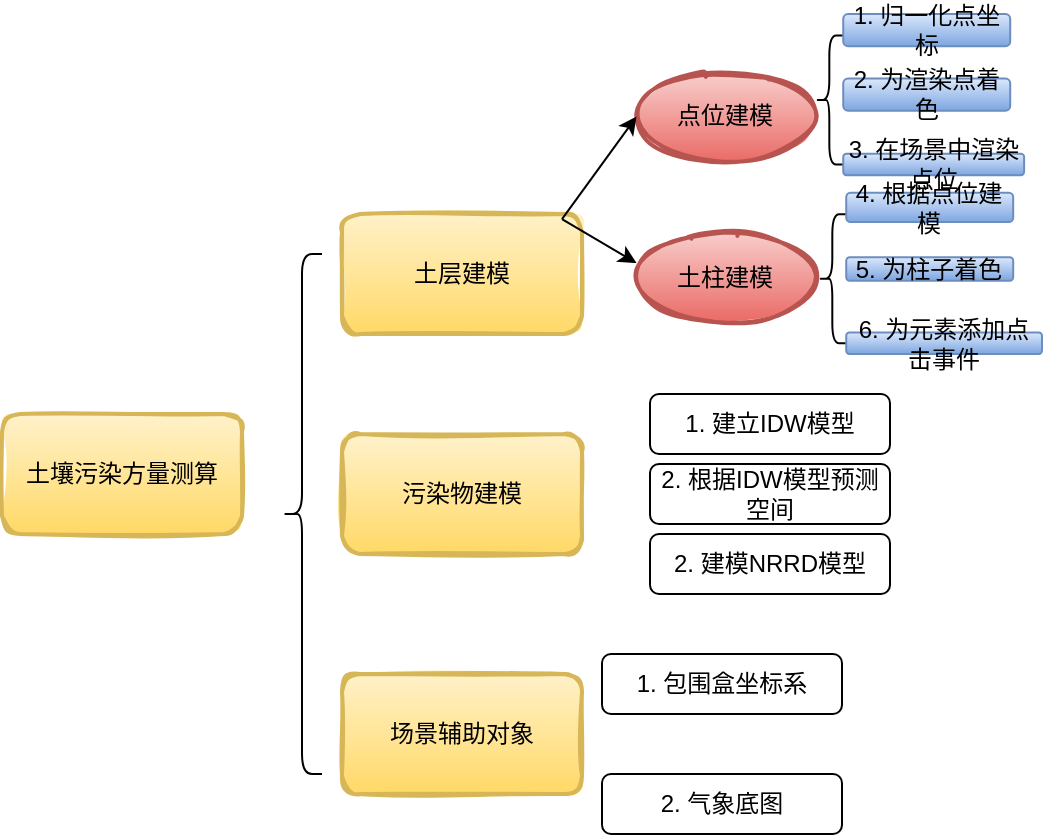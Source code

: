 <mxfile version="24.2.5" type="github">
  <diagram name="Page-1" id="5iRd3wNAO4fvE3GXSceW">
    <mxGraphModel dx="719" dy="1547" grid="1" gridSize="10" guides="1" tooltips="1" connect="1" arrows="1" fold="1" page="1" pageScale="1" pageWidth="827" pageHeight="1169" math="0" shadow="0">
      <root>
        <mxCell id="0" />
        <mxCell id="1" parent="0" />
        <mxCell id="J_zkYC6uNXPhQ48sha47-3" value="土壤污染方量测算" style="rounded=1;whiteSpace=wrap;html=1;strokeWidth=2;fillWeight=4;hachureGap=8;hachureAngle=45;fillColor=#fff2cc;sketch=1;gradientColor=#ffd966;strokeColor=#d6b656;" vertex="1" parent="1">
          <mxGeometry x="90" y="180" width="120" height="60" as="geometry" />
        </mxCell>
        <mxCell id="J_zkYC6uNXPhQ48sha47-4" value="土层建模" style="rounded=1;whiteSpace=wrap;html=1;strokeWidth=2;fillWeight=4;hachureGap=8;hachureAngle=45;fillColor=#fff2cc;sketch=1;gradientColor=#ffd966;strokeColor=#d6b656;" vertex="1" parent="1">
          <mxGeometry x="260" y="80" width="120" height="60" as="geometry" />
        </mxCell>
        <mxCell id="J_zkYC6uNXPhQ48sha47-5" value="污染物建模" style="rounded=1;whiteSpace=wrap;html=1;strokeWidth=2;fillWeight=4;hachureGap=8;hachureAngle=45;fillColor=#fff2cc;sketch=1;gradientColor=#ffd966;strokeColor=#d6b656;" vertex="1" parent="1">
          <mxGeometry x="260" y="190" width="120" height="60" as="geometry" />
        </mxCell>
        <mxCell id="J_zkYC6uNXPhQ48sha47-6" value="场景辅助对象" style="rounded=1;whiteSpace=wrap;html=1;strokeWidth=2;fillWeight=4;hachureGap=8;hachureAngle=45;fillColor=#fff2cc;sketch=1;gradientColor=#ffd966;strokeColor=#d6b656;" vertex="1" parent="1">
          <mxGeometry x="260" y="310" width="120" height="60" as="geometry" />
        </mxCell>
        <mxCell id="J_zkYC6uNXPhQ48sha47-8" value="" style="shape=curlyBracket;whiteSpace=wrap;html=1;rounded=1;labelPosition=left;verticalLabelPosition=middle;align=right;verticalAlign=middle;" vertex="1" parent="1">
          <mxGeometry x="230" y="100" width="20" height="260" as="geometry" />
        </mxCell>
        <mxCell id="J_zkYC6uNXPhQ48sha47-25" value="" style="group" vertex="1" connectable="0" parent="1">
          <mxGeometry x="370" y="-20" width="240" height="170" as="geometry" />
        </mxCell>
        <mxCell id="J_zkYC6uNXPhQ48sha47-9" value="点位建模" style="ellipse;whiteSpace=wrap;html=1;strokeWidth=2;fillWeight=2;hachureGap=8;fillColor=#f8cecc;fillStyle=dots;sketch=1;gradientColor=#ea6b66;strokeColor=#b85450;" vertex="1" parent="J_zkYC6uNXPhQ48sha47-25">
          <mxGeometry x="37.267" y="29.31" width="89.441" height="43.966" as="geometry" />
        </mxCell>
        <mxCell id="J_zkYC6uNXPhQ48sha47-10" value="土柱建模" style="ellipse;whiteSpace=wrap;html=1;strokeWidth=2;fillWeight=2;hachureGap=8;fillColor=#f8cecc;fillStyle=dots;sketch=1;gradientColor=#ea6b66;strokeColor=#b85450;" vertex="1" parent="J_zkYC6uNXPhQ48sha47-25">
          <mxGeometry x="37.267" y="109.914" width="89.441" height="43.966" as="geometry" />
        </mxCell>
        <mxCell id="J_zkYC6uNXPhQ48sha47-13" value="" style="endArrow=classic;html=1;rounded=0;entryX=0;entryY=0.5;entryDx=0;entryDy=0;" edge="1" parent="J_zkYC6uNXPhQ48sha47-25" target="J_zkYC6uNXPhQ48sha47-9">
          <mxGeometry width="50" height="50" relative="1" as="geometry">
            <mxPoint y="102.586" as="sourcePoint" />
            <mxPoint x="37.267" y="65.948" as="targetPoint" />
          </mxGeometry>
        </mxCell>
        <mxCell id="J_zkYC6uNXPhQ48sha47-14" value="" style="endArrow=classic;html=1;rounded=0;entryX=0;entryY=0.333;entryDx=0;entryDy=0;entryPerimeter=0;" edge="1" parent="J_zkYC6uNXPhQ48sha47-25" target="J_zkYC6uNXPhQ48sha47-10">
          <mxGeometry width="50" height="50" relative="1" as="geometry">
            <mxPoint y="102.586" as="sourcePoint" />
            <mxPoint x="37.267" y="65.948" as="targetPoint" />
          </mxGeometry>
        </mxCell>
        <mxCell id="J_zkYC6uNXPhQ48sha47-19" value="" style="group" vertex="1" connectable="0" parent="J_zkYC6uNXPhQ48sha47-25">
          <mxGeometry x="128.199" y="89.397" width="111.801" height="80.603" as="geometry" />
        </mxCell>
        <mxCell id="J_zkYC6uNXPhQ48sha47-15" value="" style="shape=curlyBracket;whiteSpace=wrap;html=1;rounded=1;labelPosition=left;verticalLabelPosition=middle;align=right;verticalAlign=middle;" vertex="1" parent="J_zkYC6uNXPhQ48sha47-19">
          <mxGeometry y="10.747" width="13.913" height="64.483" as="geometry" />
        </mxCell>
        <mxCell id="J_zkYC6uNXPhQ48sha47-16" value="4. 根据点位建模" style="rounded=1;whiteSpace=wrap;html=1;fillColor=#dae8fc;gradientColor=#7ea6e0;strokeColor=#6c8ebf;" vertex="1" parent="J_zkYC6uNXPhQ48sha47-19">
          <mxGeometry x="13.916" width="83.478" height="14.655" as="geometry" />
        </mxCell>
        <mxCell id="J_zkYC6uNXPhQ48sha47-17" value="5. 为柱子着色" style="rounded=1;whiteSpace=wrap;html=1;fillColor=#dae8fc;gradientColor=#7ea6e0;strokeColor=#6c8ebf;" vertex="1" parent="J_zkYC6uNXPhQ48sha47-19">
          <mxGeometry x="13.916" y="32.241" width="83.478" height="11.724" as="geometry" />
        </mxCell>
        <mxCell id="J_zkYC6uNXPhQ48sha47-18" value="6. 为元素添加点击事件" style="rounded=1;whiteSpace=wrap;html=1;fillColor=#dae8fc;gradientColor=#7ea6e0;strokeColor=#6c8ebf;" vertex="1" parent="J_zkYC6uNXPhQ48sha47-19">
          <mxGeometry x="13.916" y="69.854" width="97.886" height="10.75" as="geometry" />
        </mxCell>
        <mxCell id="J_zkYC6uNXPhQ48sha47-20" value="" style="group" vertex="1" connectable="0" parent="J_zkYC6uNXPhQ48sha47-25">
          <mxGeometry x="126.708" width="104.348" height="80.603" as="geometry" />
        </mxCell>
        <mxCell id="J_zkYC6uNXPhQ48sha47-21" value="" style="shape=curlyBracket;whiteSpace=wrap;html=1;rounded=1;labelPosition=left;verticalLabelPosition=middle;align=right;verticalAlign=middle;" vertex="1" parent="J_zkYC6uNXPhQ48sha47-20">
          <mxGeometry y="10.747" width="13.913" height="64.483" as="geometry" />
        </mxCell>
        <mxCell id="J_zkYC6uNXPhQ48sha47-22" value="1. 归一化点坐标" style="rounded=1;whiteSpace=wrap;html=1;fillColor=#dae8fc;gradientColor=#7ea6e0;strokeColor=#6c8ebf;" vertex="1" parent="J_zkYC6uNXPhQ48sha47-20">
          <mxGeometry x="13.913" width="83.478" height="16.121" as="geometry" />
        </mxCell>
        <mxCell id="J_zkYC6uNXPhQ48sha47-23" value="2. 为渲染点着色" style="rounded=1;whiteSpace=wrap;html=1;fillColor=#dae8fc;gradientColor=#7ea6e0;strokeColor=#6c8ebf;" vertex="1" parent="J_zkYC6uNXPhQ48sha47-20">
          <mxGeometry x="13.913" y="32.241" width="83.478" height="16.121" as="geometry" />
        </mxCell>
        <mxCell id="J_zkYC6uNXPhQ48sha47-24" value="3. 在场景中渲染点位" style="rounded=1;whiteSpace=wrap;html=1;fillColor=#dae8fc;gradientColor=#7ea6e0;strokeColor=#6c8ebf;" vertex="1" parent="J_zkYC6uNXPhQ48sha47-20">
          <mxGeometry x="13.913" y="69.856" width="90.435" height="10.747" as="geometry" />
        </mxCell>
        <mxCell id="J_zkYC6uNXPhQ48sha47-26" value="1. 建立IDW模型" style="rounded=1;whiteSpace=wrap;html=1;" vertex="1" parent="1">
          <mxGeometry x="414" y="170" width="120" height="30" as="geometry" />
        </mxCell>
        <mxCell id="J_zkYC6uNXPhQ48sha47-27" value="2. 根据IDW模型预测空间" style="rounded=1;whiteSpace=wrap;html=1;" vertex="1" parent="1">
          <mxGeometry x="414" y="205" width="120" height="30" as="geometry" />
        </mxCell>
        <mxCell id="J_zkYC6uNXPhQ48sha47-28" value="2. 建模NRRD模型" style="rounded=1;whiteSpace=wrap;html=1;" vertex="1" parent="1">
          <mxGeometry x="414" y="240" width="120" height="30" as="geometry" />
        </mxCell>
        <mxCell id="J_zkYC6uNXPhQ48sha47-29" value="1. 包围盒坐标系" style="rounded=1;whiteSpace=wrap;html=1;" vertex="1" parent="1">
          <mxGeometry x="390" y="300" width="120" height="30" as="geometry" />
        </mxCell>
        <mxCell id="J_zkYC6uNXPhQ48sha47-30" value="2. 气象底图" style="rounded=1;whiteSpace=wrap;html=1;" vertex="1" parent="1">
          <mxGeometry x="390" y="360" width="120" height="30" as="geometry" />
        </mxCell>
      </root>
    </mxGraphModel>
  </diagram>
</mxfile>
